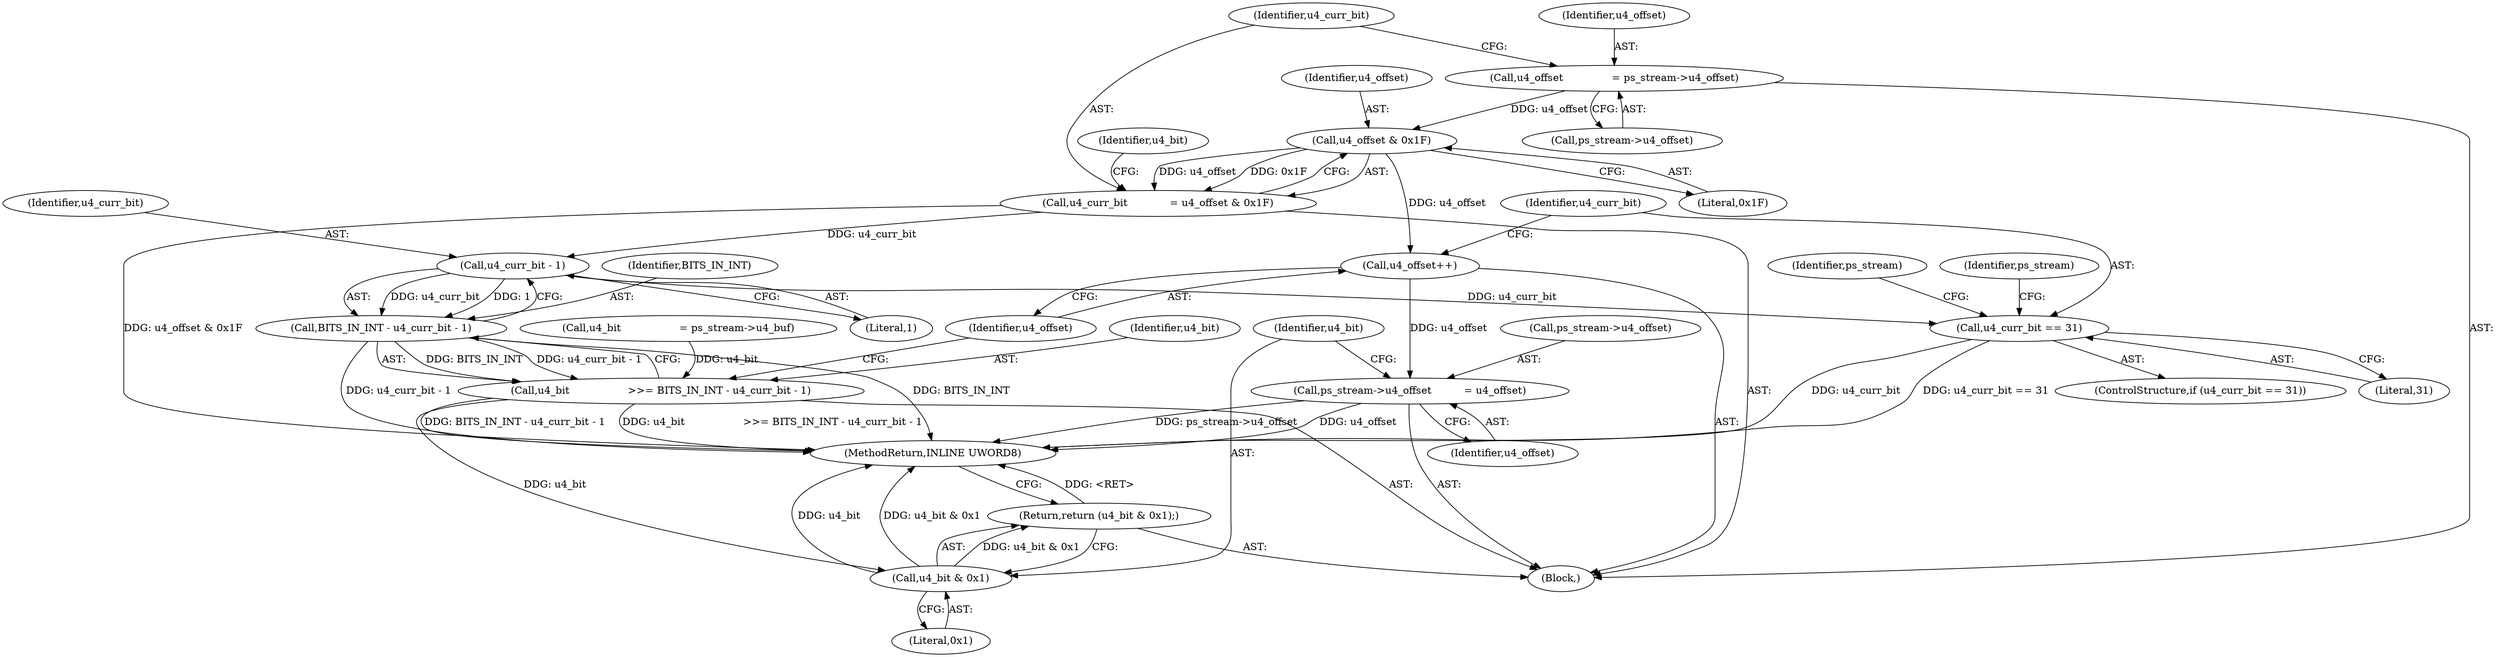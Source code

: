 digraph "0_Android_ffab15eb80630dc799eb410855c93525b75233c3_0@pointer" {
"1000109" [label="(Call,u4_offset               = ps_stream->u4_offset)"];
"1000116" [label="(Call,u4_offset & 0x1F)"];
"1000114" [label="(Call,u4_curr_bit             = u4_offset & 0x1F)"];
"1000128" [label="(Call,u4_curr_bit - 1)"];
"1000126" [label="(Call,BITS_IN_INT - u4_curr_bit - 1)"];
"1000124" [label="(Call,u4_bit                  >>= BITS_IN_INT - u4_curr_bit - 1)"];
"1000167" [label="(Call,u4_bit & 0x1)"];
"1000166" [label="(Return,return (u4_bit & 0x1);)"];
"1000134" [label="(Call,u4_curr_bit == 31)"];
"1000131" [label="(Call,u4_offset++)"];
"1000161" [label="(Call,ps_stream->u4_offset          = u4_offset)"];
"1000168" [label="(Identifier,u4_bit)"];
"1000128" [label="(Call,u4_curr_bit - 1)"];
"1000135" [label="(Identifier,u4_curr_bit)"];
"1000110" [label="(Identifier,u4_offset)"];
"1000117" [label="(Identifier,u4_offset)"];
"1000119" [label="(Call,u4_bit                  = ps_stream->u4_buf)"];
"1000163" [label="(Identifier,ps_stream)"];
"1000109" [label="(Call,u4_offset               = ps_stream->u4_offset)"];
"1000169" [label="(Literal,0x1)"];
"1000120" [label="(Identifier,u4_bit)"];
"1000170" [label="(MethodReturn,INLINE UWORD8)"];
"1000166" [label="(Return,return (u4_bit & 0x1);)"];
"1000140" [label="(Identifier,ps_stream)"];
"1000162" [label="(Call,ps_stream->u4_offset)"];
"1000161" [label="(Call,ps_stream->u4_offset          = u4_offset)"];
"1000125" [label="(Identifier,u4_bit)"];
"1000104" [label="(Block,)"];
"1000131" [label="(Call,u4_offset++)"];
"1000116" [label="(Call,u4_offset & 0x1F)"];
"1000127" [label="(Identifier,BITS_IN_INT)"];
"1000118" [label="(Literal,0x1F)"];
"1000132" [label="(Identifier,u4_offset)"];
"1000165" [label="(Identifier,u4_offset)"];
"1000115" [label="(Identifier,u4_curr_bit)"];
"1000114" [label="(Call,u4_curr_bit             = u4_offset & 0x1F)"];
"1000133" [label="(ControlStructure,if (u4_curr_bit == 31))"];
"1000130" [label="(Literal,1)"];
"1000124" [label="(Call,u4_bit                  >>= BITS_IN_INT - u4_curr_bit - 1)"];
"1000126" [label="(Call,BITS_IN_INT - u4_curr_bit - 1)"];
"1000129" [label="(Identifier,u4_curr_bit)"];
"1000134" [label="(Call,u4_curr_bit == 31)"];
"1000167" [label="(Call,u4_bit & 0x1)"];
"1000136" [label="(Literal,31)"];
"1000111" [label="(Call,ps_stream->u4_offset)"];
"1000109" -> "1000104"  [label="AST: "];
"1000109" -> "1000111"  [label="CFG: "];
"1000110" -> "1000109"  [label="AST: "];
"1000111" -> "1000109"  [label="AST: "];
"1000115" -> "1000109"  [label="CFG: "];
"1000109" -> "1000116"  [label="DDG: u4_offset"];
"1000116" -> "1000114"  [label="AST: "];
"1000116" -> "1000118"  [label="CFG: "];
"1000117" -> "1000116"  [label="AST: "];
"1000118" -> "1000116"  [label="AST: "];
"1000114" -> "1000116"  [label="CFG: "];
"1000116" -> "1000114"  [label="DDG: u4_offset"];
"1000116" -> "1000114"  [label="DDG: 0x1F"];
"1000116" -> "1000131"  [label="DDG: u4_offset"];
"1000114" -> "1000104"  [label="AST: "];
"1000115" -> "1000114"  [label="AST: "];
"1000120" -> "1000114"  [label="CFG: "];
"1000114" -> "1000170"  [label="DDG: u4_offset & 0x1F"];
"1000114" -> "1000128"  [label="DDG: u4_curr_bit"];
"1000128" -> "1000126"  [label="AST: "];
"1000128" -> "1000130"  [label="CFG: "];
"1000129" -> "1000128"  [label="AST: "];
"1000130" -> "1000128"  [label="AST: "];
"1000126" -> "1000128"  [label="CFG: "];
"1000128" -> "1000126"  [label="DDG: u4_curr_bit"];
"1000128" -> "1000126"  [label="DDG: 1"];
"1000128" -> "1000134"  [label="DDG: u4_curr_bit"];
"1000126" -> "1000124"  [label="AST: "];
"1000127" -> "1000126"  [label="AST: "];
"1000124" -> "1000126"  [label="CFG: "];
"1000126" -> "1000170"  [label="DDG: BITS_IN_INT"];
"1000126" -> "1000170"  [label="DDG: u4_curr_bit - 1"];
"1000126" -> "1000124"  [label="DDG: BITS_IN_INT"];
"1000126" -> "1000124"  [label="DDG: u4_curr_bit - 1"];
"1000124" -> "1000104"  [label="AST: "];
"1000125" -> "1000124"  [label="AST: "];
"1000132" -> "1000124"  [label="CFG: "];
"1000124" -> "1000170"  [label="DDG: BITS_IN_INT - u4_curr_bit - 1"];
"1000124" -> "1000170"  [label="DDG: u4_bit                  >>= BITS_IN_INT - u4_curr_bit - 1"];
"1000119" -> "1000124"  [label="DDG: u4_bit"];
"1000124" -> "1000167"  [label="DDG: u4_bit"];
"1000167" -> "1000166"  [label="AST: "];
"1000167" -> "1000169"  [label="CFG: "];
"1000168" -> "1000167"  [label="AST: "];
"1000169" -> "1000167"  [label="AST: "];
"1000166" -> "1000167"  [label="CFG: "];
"1000167" -> "1000170"  [label="DDG: u4_bit"];
"1000167" -> "1000170"  [label="DDG: u4_bit & 0x1"];
"1000167" -> "1000166"  [label="DDG: u4_bit & 0x1"];
"1000166" -> "1000104"  [label="AST: "];
"1000170" -> "1000166"  [label="CFG: "];
"1000166" -> "1000170"  [label="DDG: <RET>"];
"1000134" -> "1000133"  [label="AST: "];
"1000134" -> "1000136"  [label="CFG: "];
"1000135" -> "1000134"  [label="AST: "];
"1000136" -> "1000134"  [label="AST: "];
"1000140" -> "1000134"  [label="CFG: "];
"1000163" -> "1000134"  [label="CFG: "];
"1000134" -> "1000170"  [label="DDG: u4_curr_bit"];
"1000134" -> "1000170"  [label="DDG: u4_curr_bit == 31"];
"1000131" -> "1000104"  [label="AST: "];
"1000131" -> "1000132"  [label="CFG: "];
"1000132" -> "1000131"  [label="AST: "];
"1000135" -> "1000131"  [label="CFG: "];
"1000131" -> "1000161"  [label="DDG: u4_offset"];
"1000161" -> "1000104"  [label="AST: "];
"1000161" -> "1000165"  [label="CFG: "];
"1000162" -> "1000161"  [label="AST: "];
"1000165" -> "1000161"  [label="AST: "];
"1000168" -> "1000161"  [label="CFG: "];
"1000161" -> "1000170"  [label="DDG: ps_stream->u4_offset"];
"1000161" -> "1000170"  [label="DDG: u4_offset"];
}
